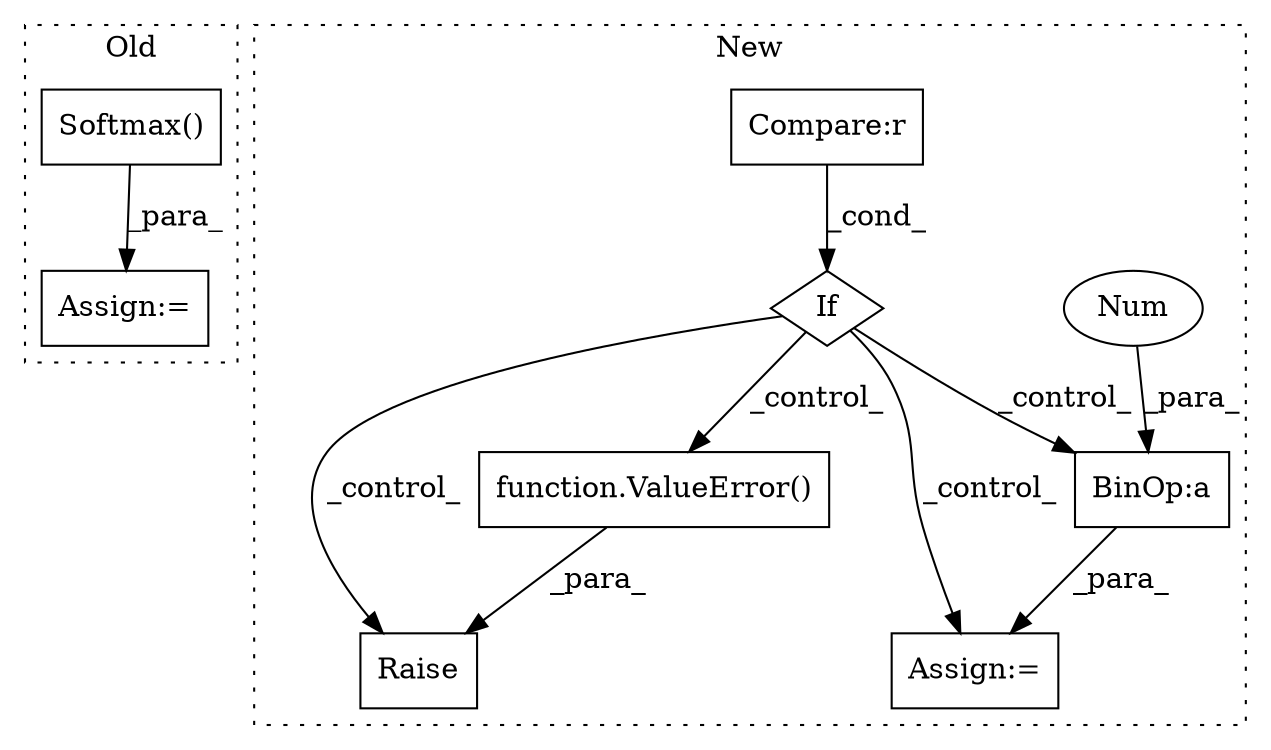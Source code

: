 digraph G {
subgraph cluster0 {
1 [label="Softmax()" a="75" s="2367" l="12" shape="box"];
9 [label="Assign:=" a="68" s="2364" l="3" shape="box"];
label = "Old";
style="dotted";
}
subgraph cluster1 {
2 [label="function.ValueError()" a="75" s="4129,4178" l="11,1" shape="box"];
3 [label="If" a="96" s="3786" l="3" shape="diamond"];
4 [label="BinOp:a" a="82" s="3929" l="3" shape="box"];
5 [label="Num" a="76" s="3928" l="1" shape="ellipse"];
6 [label="Compare:r" a="40" s="3789" l="18" shape="box"];
7 [label="Raise" a="91" s="4123" l="6" shape="box"];
8 [label="Assign:=" a="68" s="3904" l="3" shape="box"];
label = "New";
style="dotted";
}
1 -> 9 [label="_para_"];
2 -> 7 [label="_para_"];
3 -> 2 [label="_control_"];
3 -> 4 [label="_control_"];
3 -> 8 [label="_control_"];
3 -> 7 [label="_control_"];
4 -> 8 [label="_para_"];
5 -> 4 [label="_para_"];
6 -> 3 [label="_cond_"];
}